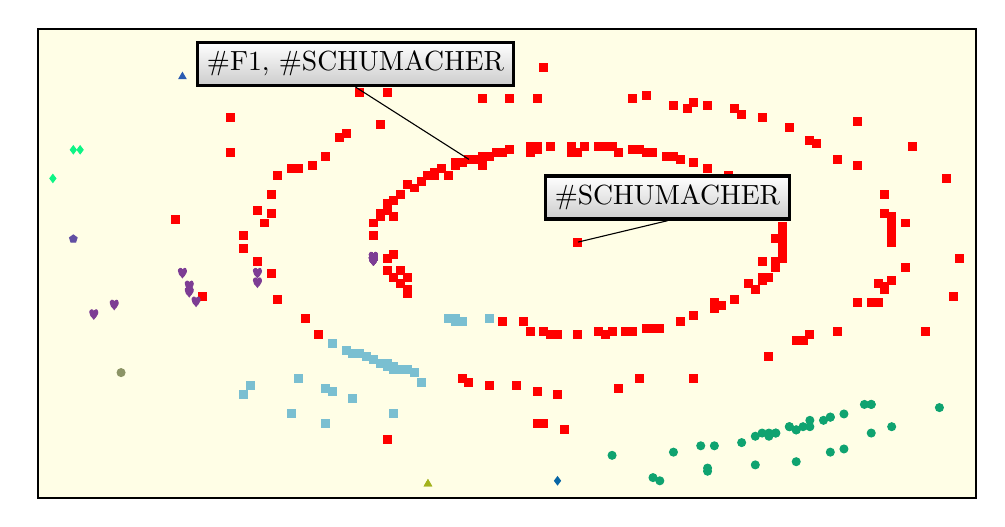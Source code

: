 \def\maxW{3.33}
\begin{tikzpicture}[y=\textwidth/3,x=\textwidth/1.4, background rectangle/.style={draw=black, thick, fill=yellow!10,},show background rectangle]
\def\marRad{0.5mm}
\definecolor{color0}{rgb}{0.06,0.64,0.44}
\definecolor{color1}{rgb}{1.00,0.00,0.00}
\definecolor{color2}{rgb}{0.17,0.36,0.70}
\definecolor{color3}{rgb}{0.05,0.96,0.52}
\definecolor{color4}{rgb}{0.38,0.31,0.64}
\definecolor{color5}{rgb}{0.49,0.24,0.58}
\definecolor{color6}{rgb}{0.55,0.58,0.40}
\definecolor{color7}{rgb}{0.48,0.75,0.82}
\definecolor{color8}{rgb}{0.64,0.70,0.11}
\definecolor{color9}{rgb}{0.03,0.40,0.65}
\path[fill=color0,draw=color0,mark size=\marRad, mark=*] plot coordinates {(0.21, -0.60)};
\path[fill=color0,draw=color0,mark size=\marRad, mark=*] plot coordinates {(0.13, -0.71)};
\path[fill=color0,draw=color0,mark size=\marRad, mark=*] plot coordinates {(0.54, -0.48)};
\path[fill=color0,draw=color0,mark size=\marRad, mark=*] plot coordinates {(0.27, -0.57)};
\path[fill=color0,draw=color0,mark size=\marRad, mark=*] plot coordinates {(0.32, -0.54)};
\path[fill=color0,draw=color0,mark size=\marRad, mark=*] plot coordinates {(0.32, -0.54)};
\path[fill=color0,draw=color0,mark size=\marRad, mark=*] plot coordinates {(0.19, -0.60)};
\path[fill=color0,draw=color0,mark size=\marRad, mark=*] plot coordinates {(0.25, -0.59)};
\path[fill=color0,draw=color0,mark size=\marRad, mark=*] plot coordinates {(0.40, -0.50)};
\path[fill=color0,draw=color0,mark size=\marRad, mark=*] plot coordinates {(0.43, -0.47)};
\path[fill=color0,draw=color0,mark size=\marRad, mark=*] plot coordinates {(0.30, -0.56)};
\path[fill=color0,draw=color0,mark size=\marRad, mark=*] plot coordinates {(0.15, -0.62)};
\path[fill=color0,draw=color0,mark size=\marRad, mark=*] plot coordinates {(0.20, -0.67)};
\path[fill=color0,draw=color0,mark size=\marRad, mark=*] plot coordinates {(0.28, -0.56)};
\path[fill=color0,draw=color0,mark size=\marRad, mark=*] plot coordinates {(0.37, -0.52)};
\path[fill=color0,draw=color0,mark size=\marRad, mark=*] plot coordinates {(0.38, -0.51)};
\path[fill=color0,draw=color0,mark size=\marRad, mark=*] plot coordinates {(0.29, -0.56)};
\path[fill=color0,draw=color0,mark size=\marRad, mark=*] plot coordinates {(0.34, -0.54)};
\path[fill=color0,draw=color0,mark size=\marRad, mark=*] plot coordinates {(0.30, -0.56)};
\path[fill=color0,draw=color0,mark size=\marRad, mark=*] plot coordinates {(0.44, -0.56)};
\path[fill=color0,draw=color0,mark size=\marRad, mark=*] plot coordinates {(0.47, -0.54)};
\path[fill=color0,draw=color0,mark size=\marRad, mark=*] plot coordinates {(0.44, -0.47)};
\path[fill=color0,draw=color0,mark size=\marRad, mark=*] plot coordinates {(0.44, -0.47)};
\path[fill=color0,draw=color0,mark size=\marRad, mark=*] plot coordinates {(0.38, -0.62)};
\path[fill=color0,draw=color0,mark size=\marRad, mark=*] plot coordinates {(0.06, -0.63)};
\path[fill=color0,draw=color0,mark size=\marRad, mark=*] plot coordinates {(0.33, -0.55)};
\path[fill=color0,draw=color0,mark size=\marRad, mark=*] plot coordinates {(0.33, -0.55)};
\path[fill=color0,draw=color0,mark size=\marRad, mark=*] plot coordinates {(0.35, -0.52)};
\path[fill=color0,draw=color0,mark size=\marRad, mark=*] plot coordinates {(0.20, -0.68)};
\path[fill=color0,draw=color0,mark size=\marRad, mark=*] plot coordinates {(0.38, -0.51)};
\path[fill=color0,draw=color0,mark size=\marRad, mark=*] plot coordinates {(0.35, -0.54)};
\path[fill=color0,draw=color0,mark size=\marRad, mark=*] plot coordinates {(0.27, -0.66)};
\path[fill=color0,draw=color0,mark size=\marRad, mark=*] plot coordinates {(0.12, -0.70)};
\path[fill=color0,draw=color0,mark size=\marRad, mark=*] plot coordinates {(0.29, -0.57)};
\path[fill=color0,draw=color0,mark size=\marRad, mark=*] plot coordinates {(0.40, -0.61)};
\path[fill=color0,draw=color0,mark size=\marRad, mark=*] plot coordinates {(0.33, -0.65)};
\path[fill=color1,draw=color1,mark size=\marRad, mark=square*] plot coordinates {(0.17, 0.46)};
\path[fill=color1,draw=color1,mark size=\marRad, mark=square*] plot coordinates {(0.01, 0.04)};
\path[fill=color1,draw=color1,mark size=\marRad, mark=square*] plot coordinates {(0.31, -0.01)};
\path[fill=color1,draw=color1,mark size=\marRad, mark=square*] plot coordinates {(-0.28, 0.41)};
\path[fill=color1,draw=color1,mark size=\marRad, mark=square*] plot coordinates {(-0.05, 0.49)};
\path[fill=color1,draw=color1,mark size=\marRad, mark=square*] plot coordinates {(0.39, 0.30)};
\path[fill=color1,draw=color1,mark size=\marRad, mark=square*] plot coordinates {(-0.16, -0.39)};
\path[fill=color1,draw=color1,mark size=\marRad, mark=square*] plot coordinates {(0.01, 0.04)};
\path[fill=color1,draw=color1,mark size=\marRad, mark=square*] plot coordinates {(0.01, 0.04)};
\path[fill=color1,draw=color1,mark size=\marRad, mark=square*] plot coordinates {(0.01, 0.04)};
\path[fill=color1,draw=color1,mark size=\marRad, mark=square*] plot coordinates {(0.01, 0.04)};
\path[fill=color1,draw=color1,mark size=\marRad, mark=square*] plot coordinates {(-0.46, -0.02)};
\path[fill=color1,draw=color1,mark size=\marRad, mark=square*] plot coordinates {(-0.25, -0.09)};
\path[fill=color1,draw=color1,mark size=\marRad, mark=square*] plot coordinates {(0.47, 0.12)};
\path[fill=color1,draw=color1,mark size=\marRad, mark=square*] plot coordinates {(0.01, 0.04)};
\path[fill=color1,draw=color1,mark size=\marRad, mark=square*] plot coordinates {(-0.20, 0.26)};
\path[fill=color1,draw=color1,mark size=\marRad, mark=square*] plot coordinates {(0.01, 0.04)};
\path[fill=color1,draw=color1,mark size=\marRad, mark=square*] plot coordinates {(0.01, 0.04)};
\path[fill=color1,draw=color1,mark size=\marRad, mark=square*] plot coordinates {(0.01, 0.04)};
\path[fill=color1,draw=color1,mark size=\marRad, mark=square*] plot coordinates {(0.47, 0.08)};
\path[fill=color1,draw=color1,mark size=\marRad, mark=square*] plot coordinates {(0.01, 0.04)};
\path[fill=color1,draw=color1,mark size=\marRad, mark=square*] plot coordinates {(-0.27, 0.51)};
\path[fill=color1,draw=color1,mark size=\marRad, mark=square*] plot coordinates {(-0.44, 0.13)};
\path[fill=color1,draw=color1,mark size=\marRad, mark=square*] plot coordinates {(-0.39, -0.20)};
\path[fill=color1,draw=color1,mark size=\marRad, mark=square*] plot coordinates {(-0.27, 0.14)};
\path[fill=color1,draw=color1,mark size=\marRad, mark=square*] plot coordinates {(0.01, 0.04)};
\path[fill=color1,draw=color1,mark size=\marRad, mark=square*] plot coordinates {(0.01, 0.04)};
\path[fill=color1,draw=color1,mark size=\marRad, mark=square*] plot coordinates {(0.01, 0.04)};
\path[fill=color1,draw=color1,mark size=\marRad, mark=square*] plot coordinates {(-0.54, -0.13)};
\path[fill=color1,draw=color1,mark size=\marRad, mark=square*] plot coordinates {(0.01, 0.04)};
\path[fill=color1,draw=color1,mark size=\marRad, mark=square*] plot coordinates {(0.01, 0.04)};
\path[fill=color1,draw=color1,mark size=\marRad, mark=square*] plot coordinates {(-0.04, 0.59)};
\path[fill=color1,draw=color1,mark size=\marRad, mark=square*] plot coordinates {(0.01, 0.04)};
\path[fill=color1,draw=color1,mark size=\marRad, mark=square*] plot coordinates {(0.29, -0.32)};
\path[fill=color1,draw=color1,mark size=\marRad, mark=square*] plot coordinates {(0.28, 0.43)};
\path[fill=color1,draw=color1,mark size=\marRad, mark=square*] plot coordinates {(0.47, 0.10)};
\path[fill=color1,draw=color1,mark size=\marRad, mark=square*] plot coordinates {(0.10, 0.33)};
\path[fill=color1,draw=color1,mark size=\marRad, mark=square*] plot coordinates {(0.01, -0.25)};
\path[fill=color1,draw=color1,mark size=\marRad, mark=square*] plot coordinates {(0.01, 0.04)};
\path[fill=color1,draw=color1,mark size=\marRad, mark=square*] plot coordinates {(0.27, -0.11)};
\path[fill=color1,draw=color1,mark size=\marRad, mark=square*] plot coordinates {(0.01, 0.04)};
\path[fill=color1,draw=color1,mark size=\marRad, mark=square*] plot coordinates {(0.50, 0.34)};
\path[fill=color1,draw=color1,mark size=\marRad, mark=square*] plot coordinates {(0.46, 0.13)};
\path[fill=color1,draw=color1,mark size=\marRad, mark=square*] plot coordinates {(0.27, 0.20)};
\path[fill=color1,draw=color1,mark size=\marRad, mark=square*] plot coordinates {(0.01, 0.04)};
\path[fill=color1,draw=color1,mark size=\marRad, mark=square*] plot coordinates {(0.01, 0.04)};
\path[fill=color1,draw=color1,mark size=\marRad, mark=square*] plot coordinates {(0.01, 0.04)};
\path[fill=color1,draw=color1,mark size=\marRad, mark=square*] plot coordinates {(0.01, 0.04)};
\path[fill=color1,draw=color1,mark size=\marRad, mark=square*] plot coordinates {(0.01, 0.04)};
\path[fill=color1,draw=color1,mark size=\marRad, mark=square*] plot coordinates {(0.01, 0.04)};
\path[fill=color1,draw=color1,mark size=\marRad, mark=square*] plot coordinates {(0.01, 0.04)};
\path[fill=color1,draw=color1,mark size=\marRad, mark=square*] plot coordinates {(-0.36, 0.31)};
\path[fill=color1,draw=color1,mark size=\marRad, mark=square*] plot coordinates {(0.01, 0.04)};
\path[fill=color1,draw=color1,mark size=\marRad, mark=square*] plot coordinates {(-0.44, -0.06)};
\path[fill=color1,draw=color1,mark size=\marRad, mark=square*] plot coordinates {(0.56, -0.13)};
\path[fill=color1,draw=color1,mark size=\marRad, mark=square*] plot coordinates {(0.01, 0.04)};
\path[fill=color1,draw=color1,mark size=\marRad, mark=square*] plot coordinates {(0.01, 0.04)};
\path[fill=color1,draw=color1,mark size=\marRad, mark=square*] plot coordinates {(0.11, 0.50)};
\path[fill=color1,draw=color1,mark size=\marRad, mark=square*] plot coordinates {(-0.41, 0.27)};
\path[fill=color1,draw=color1,mark size=\marRad, mark=square*] plot coordinates {(-0.25, 0.19)};
\path[fill=color1,draw=color1,mark size=\marRad, mark=square*] plot coordinates {(0.01, 0.04)};
\path[fill=color1,draw=color1,mark size=\marRad, mark=square*] plot coordinates {(-0.01, -0.55)};
\path[fill=color1,draw=color1,mark size=\marRad, mark=square*] plot coordinates {(0.01, 0.04)};
\path[fill=color1,draw=color1,mark size=\marRad, mark=square*] plot coordinates {(0.26, 0.22)};
\path[fill=color1,draw=color1,mark size=\marRad, mark=square*] plot coordinates {(-0.09, 0.49)};
\path[fill=color1,draw=color1,mark size=\marRad, mark=square*] plot coordinates {(-0.24, -0.12)};
\path[fill=color1,draw=color1,mark size=\marRad, mark=square*] plot coordinates {(0.01, 0.04)};
\path[fill=color1,draw=color1,mark size=\marRad, mark=square*] plot coordinates {(0.01, 0.04)};
\path[fill=color1,draw=color1,mark size=\marRad, mark=square*] plot coordinates {(-0.19, 0.27)};
\path[fill=color1,draw=color1,mark size=\marRad, mark=square*] plot coordinates {(0.07, -0.42)};
\path[fill=color1,draw=color1,mark size=\marRad, mark=square*] plot coordinates {(0.28, -0.08)};
\path[fill=color1,draw=color1,mark size=\marRad, mark=square*] plot coordinates {(0.01, 0.04)};
\path[fill=color1,draw=color1,mark size=\marRad, mark=square*] plot coordinates {(-0.23, 0.21)};
\path[fill=color1,draw=color1,mark size=\marRad, mark=square*] plot coordinates {(0.12, -0.23)};
\path[fill=color1,draw=color1,mark size=\marRad, mark=square*] plot coordinates {(0.01, 0.04)};
\path[fill=color1,draw=color1,mark size=\marRad, mark=square*] plot coordinates {(-0.58, 0.11)};
\path[fill=color1,draw=color1,mark size=\marRad, mark=square*] plot coordinates {(0.01, 0.04)};
\path[fill=color1,draw=color1,mark size=\marRad, mark=square*] plot coordinates {(-0.38, 0.28)};
\path[fill=color1,draw=color1,mark size=\marRad, mark=square*] plot coordinates {(-0.02, -0.44)};
\path[fill=color1,draw=color1,mark size=\marRad, mark=square*] plot coordinates {(0.31, 0.03)};
\path[fill=color1,draw=color1,mark size=\marRad, mark=square*] plot coordinates {(0.01, 0.04)};
\path[fill=color1,draw=color1,mark size=\marRad, mark=square*] plot coordinates {(0.01, 0.04)};
\path[fill=color1,draw=color1,mark size=\marRad, mark=square*] plot coordinates {(0.01, 0.04)};
\path[fill=color1,draw=color1,mark size=\marRad, mark=square*] plot coordinates {(-0.48, 0.02)};
\path[fill=color1,draw=color1,mark size=\marRad, mark=square*] plot coordinates {(0.01, 0.04)};
\path[fill=color1,draw=color1,mark size=\marRad, mark=square*] plot coordinates {(0.18, -0.19)};
\path[fill=color1,draw=color1,mark size=\marRad, mark=square*] plot coordinates {(0.01, 0.04)};
\path[fill=color1,draw=color1,mark size=\marRad, mark=square*] plot coordinates {(0.01, 0.04)};
\path[fill=color1,draw=color1,mark size=\marRad, mark=square*] plot coordinates {(0.01, 0.04)};
\path[fill=color1,draw=color1,mark size=\marRad, mark=square*] plot coordinates {(0.01, 0.04)};
\path[fill=color1,draw=color1,mark size=\marRad, mark=square*] plot coordinates {(0.02, 0.34)};
\path[fill=color1,draw=color1,mark size=\marRad, mark=square*] plot coordinates {(0.01, 0.04)};
\path[fill=color1,draw=color1,mark size=\marRad, mark=square*] plot coordinates {(0.01, 0.04)};
\path[fill=color1,draw=color1,mark size=\marRad, mark=square*] plot coordinates {(0.39, 0.30)};
\path[fill=color1,draw=color1,mark size=\marRad, mark=square*] plot coordinates {(0.01, 0.04)};
\path[fill=color1,draw=color1,mark size=\marRad, mark=square*] plot coordinates {(0.01, 0.04)};
\path[fill=color1,draw=color1,mark size=\marRad, mark=square*] plot coordinates {(0.01, 0.04)};
\path[fill=color1,draw=color1,mark size=\marRad, mark=square*] plot coordinates {(0.01, 0.04)};
\path[fill=color1,draw=color1,mark size=\marRad, mark=square*] plot coordinates {(0.01, 0.04)};
\path[fill=color1,draw=color1,mark size=\marRad, mark=square*] plot coordinates {(-0.27, -0.05)};
\path[fill=color1,draw=color1,mark size=\marRad, mark=square*] plot coordinates {(0.01, 0.04)};
\path[fill=color1,draw=color1,mark size=\marRad, mark=square*] plot coordinates {(0.45, -0.09)};
\path[fill=color1,draw=color1,mark size=\marRad, mark=square*] plot coordinates {(0.01, 0.04)};
\path[fill=color1,draw=color1,mark size=\marRad, mark=square*] plot coordinates {(0.01, 0.04)};
\path[fill=color1,draw=color1,mark size=\marRad, mark=square*] plot coordinates {(0.01, 0.04)};
\path[fill=color1,draw=color1,mark size=\marRad, mark=square*] plot coordinates {(0.42, 0.28)};
\path[fill=color1,draw=color1,mark size=\marRad, mark=square*] plot coordinates {(-0.46, 0.14)};
\path[fill=color1,draw=color1,mark size=\marRad, mark=square*] plot coordinates {(0.47, 0.05)};
\path[fill=color1,draw=color1,mark size=\marRad, mark=square*] plot coordinates {(0.11, 0.32)};
\path[fill=color1,draw=color1,mark size=\marRad, mark=square*] plot coordinates {(0.01, 0.04)};
\path[fill=color1,draw=color1,mark size=\marRad, mark=square*] plot coordinates {(0.01, 0.04)};
\path[fill=color1,draw=color1,mark size=\marRad, mark=square*] plot coordinates {(0.01, 0.04)};
\path[fill=color1,draw=color1,mark size=\marRad, mark=square*] plot coordinates {(0.01, 0.04)};
\path[fill=color1,draw=color1,mark size=\marRad, mark=square*] plot coordinates {(0.11, -0.23)};
\path[fill=color1,draw=color1,mark size=\marRad, mark=square*] plot coordinates {(0.01, 0.04)};
\path[fill=color1,draw=color1,mark size=\marRad, mark=square*] plot coordinates {(0.01, 0.04)};
\path[fill=color1,draw=color1,mark size=\marRad, mark=square*] plot coordinates {(0.01, 0.04)};
\path[fill=color1,draw=color1,mark size=\marRad, mark=square*] plot coordinates {(0.01, 0.04)};
\path[fill=color1,draw=color1,mark size=\marRad, mark=square*] plot coordinates {(0.01, 0.04)};
\path[fill=color1,draw=color1,mark size=\marRad, mark=square*] plot coordinates {(-0.28, 0.13)};
\path[fill=color1,draw=color1,mark size=\marRad, mark=square*] plot coordinates {(0.30, 0.13)};
\path[fill=color1,draw=color1,mark size=\marRad, mark=square*] plot coordinates {(0.49, -0.04)};
\path[fill=color1,draw=color1,mark size=\marRad, mark=square*] plot coordinates {(0.01, 0.04)};
\path[fill=color1,draw=color1,mark size=\marRad, mark=square*] plot coordinates {(0.01, 0.04)};
\path[fill=color1,draw=color1,mark size=\marRad, mark=square*] plot coordinates {(0.01, 0.04)};
\path[fill=color1,draw=color1,mark size=\marRad, mark=square*] plot coordinates {(0.24, 0.46)};
\path[fill=color1,draw=color1,mark size=\marRad, mark=square*] plot coordinates {(0.01, 0.04)};
\path[fill=color1,draw=color1,mark size=\marRad, mark=square*] plot coordinates {(0.01, 0.04)};
\path[fill=color1,draw=color1,mark size=\marRad, mark=square*] plot coordinates {(0.01, 0.04)};
\path[fill=color1,draw=color1,mark size=\marRad, mark=square*] plot coordinates {(0.01, 0.04)};
\path[fill=color1,draw=color1,mark size=\marRad, mark=square*] plot coordinates {(0.01, 0.04)};
\path[fill=color1,draw=color1,mark size=\marRad, mark=square*] plot coordinates {(0.01, 0.04)};
\path[fill=color1,draw=color1,mark size=\marRad, mark=square*] plot coordinates {(0.28, -0.07)};
\path[fill=color1,draw=color1,mark size=\marRad, mark=square*] plot coordinates {(0.01, 0.04)};
\path[fill=color1,draw=color1,mark size=\marRad, mark=square*] plot coordinates {(0.01, 0.04)};
\path[fill=color1,draw=color1,mark size=\marRad, mark=square*] plot coordinates {(0.01, 0.04)};
\path[fill=color1,draw=color1,mark size=\marRad, mark=square*] plot coordinates {(0.01, 0.04)};
\path[fill=color1,draw=color1,mark size=\marRad, mark=square*] plot coordinates {(0.01, 0.04)};
\path[fill=color1,draw=color1,mark size=\marRad, mark=square*] plot coordinates {(-0.17, 0.29)};
\path[fill=color1,draw=color1,mark size=\marRad, mark=square*] plot coordinates {(0.35, 0.36)};
\path[fill=color1,draw=color1,mark size=\marRad, mark=square*] plot coordinates {(0.46, -0.11)};
\path[fill=color1,draw=color1,mark size=\marRad, mark=square*] plot coordinates {(-0.48, 0.06)};
\path[fill=color1,draw=color1,mark size=\marRad, mark=square*] plot coordinates {(0.01, 0.04)};
\path[fill=color1,draw=color1,mark size=\marRad, mark=square*] plot coordinates {(0.30, -0.04)};
\path[fill=color1,draw=color1,mark size=\marRad, mark=square*] plot coordinates {(0.01, 0.04)};
\path[fill=color1,draw=color1,mark size=\marRad, mark=square*] plot coordinates {(0.29, 0.17)};
\path[fill=color1,draw=color1,mark size=\marRad, mark=square*] plot coordinates {(0.01, 0.04)};
\path[fill=color1,draw=color1,mark size=\marRad, mark=square*] plot coordinates {(0.01, 0.04)};
\path[fill=color1,draw=color1,mark size=\marRad, mark=square*] plot coordinates {(0.01, 0.04)};
\path[fill=color1,draw=color1,mark size=\marRad, mark=square*] plot coordinates {(0.01, 0.04)};
\path[fill=color1,draw=color1,mark size=\marRad, mark=square*] plot coordinates {(0.01, 0.04)};
\path[fill=color1,draw=color1,mark size=\marRad, mark=square*] plot coordinates {(0.01, 0.04)};
\path[fill=color1,draw=color1,mark size=\marRad, mark=square*] plot coordinates {(0.01, 0.04)};
\path[fill=color1,draw=color1,mark size=\marRad, mark=square*] plot coordinates {(0.01, 0.04)};
\path[fill=color1,draw=color1,mark size=\marRad, mark=square*] plot coordinates {(-0.05, -0.53)};
\path[fill=color1,draw=color1,mark size=\marRad, mark=square*] plot coordinates {(0.01, 0.04)};
\path[fill=color1,draw=color1,mark size=\marRad, mark=square*] plot coordinates {(0.46, -0.10)};
\path[fill=color1,draw=color1,mark size=\marRad, mark=square*] plot coordinates {(0.01, 0.04)};
\path[fill=color1,draw=color1,mark size=\marRad, mark=square*] plot coordinates {(0.01, 0.04)};
\path[fill=color1,draw=color1,mark size=\marRad, mark=square*] plot coordinates {(-0.29, 0.10)};
\path[fill=color1,draw=color1,mark size=\marRad, mark=square*] plot coordinates {(0.09, -0.24)};
\path[fill=color1,draw=color1,mark size=\marRad, mark=square*] plot coordinates {(0.01, 0.04)};
\path[fill=color1,draw=color1,mark size=\marRad, mark=square*] plot coordinates {(0.01, 0.04)};
\path[fill=color1,draw=color1,mark size=\marRad, mark=square*] plot coordinates {(0.01, 0.04)};
\path[fill=color1,draw=color1,mark size=\marRad, mark=square*] plot coordinates {(0.01, 0.04)};
\path[fill=color1,draw=color1,mark size=\marRad, mark=square*] plot coordinates {(0.01, 0.04)};
\path[fill=color1,draw=color1,mark size=\marRad, mark=square*] plot coordinates {(0.00, 0.34)};
\path[fill=color1,draw=color1,mark size=\marRad, mark=square*] plot coordinates {(0.01, 0.04)};
\path[fill=color1,draw=color1,mark size=\marRad, mark=square*] plot coordinates {(0.01, 0.04)};
\path[fill=color1,draw=color1,mark size=\marRad, mark=square*] plot coordinates {(0.01, 0.04)};
\path[fill=color1,draw=color1,mark size=\marRad, mark=square*] plot coordinates {(0.01, 0.04)};
\path[fill=color1,draw=color1,mark size=\marRad, mark=square*] plot coordinates {(0.01, 0.04)};
\path[fill=color1,draw=color1,mark size=\marRad, mark=square*] plot coordinates {(0.01, 0.04)};
\path[fill=color1,draw=color1,mark size=\marRad, mark=square*] plot coordinates {(0.06, 0.34)};
\path[fill=color1,draw=color1,mark size=\marRad, mark=square*] plot coordinates {(0.01, 0.04)};
\path[fill=color1,draw=color1,mark size=\marRad, mark=square*] plot coordinates {(-0.13, 0.31)};
\path[fill=color1,draw=color1,mark size=\marRad, mark=square*] plot coordinates {(0.01, 0.04)};
\path[fill=color1,draw=color1,mark size=\marRad, mark=square*] plot coordinates {(0.01, 0.04)};
\path[fill=color1,draw=color1,mark size=\marRad, mark=square*] plot coordinates {(-0.44, 0.19)};
\path[fill=color1,draw=color1,mark size=\marRad, mark=square*] plot coordinates {(0.01, 0.04)};
\path[fill=color1,draw=color1,mark size=\marRad, mark=square*] plot coordinates {(0.01, 0.04)};
\path[fill=color1,draw=color1,mark size=\marRad, mark=square*] plot coordinates {(0.31, 0.09)};
\path[fill=color1,draw=color1,mark size=\marRad, mark=square*] plot coordinates {(0.01, 0.04)};
\path[fill=color1,draw=color1,mark size=\marRad, mark=square*] plot coordinates {(0.01, 0.04)};
\path[fill=color1,draw=color1,mark size=\marRad, mark=square*] plot coordinates {(0.01, 0.04)};
\path[fill=color1,draw=color1,mark size=\marRad, mark=square*] plot coordinates {(0.14, 0.31)};
\path[fill=color1,draw=color1,mark size=\marRad, mark=square*] plot coordinates {(0.01, 0.04)};
\path[fill=color1,draw=color1,mark size=\marRad, mark=square*] plot coordinates {(0.29, 0.16)};
\path[fill=color1,draw=color1,mark size=\marRad, mark=square*] plot coordinates {(0.18, 0.29)};
\path[fill=color1,draw=color1,mark size=\marRad, mark=square*] plot coordinates {(0.10, -0.39)};
\path[fill=color1,draw=color1,mark size=\marRad, mark=square*] plot coordinates {(0.01, 0.04)};
\path[fill=color1,draw=color1,mark size=\marRad, mark=square*] plot coordinates {(0.01, 0.04)};
\path[fill=color1,draw=color1,mark size=\marRad, mark=square*] plot coordinates {(0.20, 0.47)};
\path[fill=color1,draw=color1,mark size=\marRad, mark=square*] plot coordinates {(0.01, 0.04)};
\path[fill=color1,draw=color1,mark size=\marRad, mark=square*] plot coordinates {(0.01, 0.04)};
\path[fill=color1,draw=color1,mark size=\marRad, mark=square*] plot coordinates {(0.01, 0.04)};
\path[fill=color1,draw=color1,mark size=\marRad, mark=square*] plot coordinates {(0.01, 0.04)};
\path[fill=color1,draw=color1,mark size=\marRad, mark=square*] plot coordinates {(0.01, 0.04)};
\path[fill=color1,draw=color1,mark size=\marRad, mark=square*] plot coordinates {(0.01, 0.04)};
\path[fill=color1,draw=color1,mark size=\marRad, mark=square*] plot coordinates {(-0.27, -0.01)};
\path[fill=color1,draw=color1,mark size=\marRad, mark=square*] plot coordinates {(0.21, -0.17)};
\path[fill=color1,draw=color1,mark size=\marRad, mark=square*] plot coordinates {(0.01, 0.04)};
\path[fill=color1,draw=color1,mark size=\marRad, mark=square*] plot coordinates {(-0.04, -0.53)};
\path[fill=color1,draw=color1,mark size=\marRad, mark=square*] plot coordinates {(0.01, 0.04)};
\path[fill=color1,draw=color1,mark size=\marRad, mark=square*] plot coordinates {(0.01, 0.04)};
\path[fill=color1,draw=color1,mark size=\marRad, mark=square*] plot coordinates {(0.01, 0.04)};
\path[fill=color1,draw=color1,mark size=\marRad, mark=square*] plot coordinates {(0.31, 0.06)};
\path[fill=color1,draw=color1,mark size=\marRad, mark=square*] plot coordinates {(0.01, 0.04)};
\path[fill=color1,draw=color1,mark size=\marRad, mark=square*] plot coordinates {(0.01, 0.04)};
\path[fill=color1,draw=color1,mark size=\marRad, mark=square*] plot coordinates {(-0.13, 0.49)};
\path[fill=color1,draw=color1,mark size=\marRad, mark=square*] plot coordinates {(0.42, -0.15)};
\path[fill=color1,draw=color1,mark size=\marRad, mark=square*] plot coordinates {(0.30, -0.03)};
\path[fill=color1,draw=color1,mark size=\marRad, mark=square*] plot coordinates {(0.01, 0.04)};
\path[fill=color1,draw=color1,mark size=\marRad, mark=square*] plot coordinates {(0.01, 0.04)};
\path[fill=color1,draw=color1,mark size=\marRad, mark=square*] plot coordinates {(-0.09, 0.33)};
\path[fill=color1,draw=color1,mark size=\marRad, mark=square*] plot coordinates {(0.01, 0.04)};
\path[fill=color1,draw=color1,mark size=\marRad, mark=square*] plot coordinates {(0.01, 0.04)};
\path[fill=color1,draw=color1,mark size=\marRad, mark=square*] plot coordinates {(0.18, -0.39)};
\path[fill=color1,draw=color1,mark size=\marRad, mark=square*] plot coordinates {(-0.14, 0.30)};
\path[fill=color1,draw=color1,mark size=\marRad, mark=square*] plot coordinates {(-0.15, -0.40)};
\path[fill=color1,draw=color1,mark size=\marRad, mark=square*] plot coordinates {(0.31, -0.01)};
\path[fill=color1,draw=color1,mark size=\marRad, mark=square*] plot coordinates {(0.01, 0.04)};
\path[fill=color1,draw=color1,mark size=\marRad, mark=square*] plot coordinates {(0.01, 0.04)};
\path[fill=color1,draw=color1,mark size=\marRad, mark=square*] plot coordinates {(0.01, 0.04)};
\path[fill=color1,draw=color1,mark size=\marRad, mark=square*] plot coordinates {(0.01, 0.04)};
\path[fill=color1,draw=color1,mark size=\marRad, mark=square*] plot coordinates {(0.14, 0.31)};
\path[fill=color1,draw=color1,mark size=\marRad, mark=square*] plot coordinates {(0.20, 0.27)};
\path[fill=color1,draw=color1,mark size=\marRad, mark=square*] plot coordinates {(0.01, 0.04)};
\path[fill=color1,draw=color1,mark size=\marRad, mark=square*] plot coordinates {(0.00, 0.32)};
\path[fill=color1,draw=color1,mark size=\marRad, mark=square*] plot coordinates {(0.01, 0.04)};
\path[fill=color1,draw=color1,mark size=\marRad, mark=square*] plot coordinates {(0.25, 0.20)};
\path[fill=color1,draw=color1,mark size=\marRad, mark=square*] plot coordinates {(0.01, 0.04)};
\path[fill=color1,draw=color1,mark size=\marRad, mark=square*] plot coordinates {(0.01, 0.04)};
\path[fill=color1,draw=color1,mark size=\marRad, mark=square*] plot coordinates {(0.01, 0.04)};
\path[fill=color1,draw=color1,mark size=\marRad, mark=square*] plot coordinates {(0.04, 0.34)};
\path[fill=color1,draw=color1,mark size=\marRad, mark=square*] plot coordinates {(0.28, -0.02)};
\path[fill=color1,draw=color1,mark size=\marRad, mark=square*] plot coordinates {(0.01, 0.04)};
\path[fill=color1,draw=color1,mark size=\marRad, mark=square*] plot coordinates {(0.01, 0.04)};
\path[fill=color1,draw=color1,mark size=\marRad, mark=square*] plot coordinates {(0.01, 0.04)};
\path[fill=color1,draw=color1,mark size=\marRad, mark=square*] plot coordinates {(-0.04, -0.24)};
\path[fill=color1,draw=color1,mark size=\marRad, mark=square*] plot coordinates {(0.01, 0.04)};
\path[fill=color1,draw=color1,mark size=\marRad, mark=square*] plot coordinates {(0.01, 0.04)};
\path[fill=color1,draw=color1,mark size=\marRad, mark=square*] plot coordinates {(0.01, 0.04)};
\path[fill=color1,draw=color1,mark size=\marRad, mark=square*] plot coordinates {(-0.24, -0.07)};
\path[fill=color1,draw=color1,mark size=\marRad, mark=square*] plot coordinates {(0.24, 0.21)};
\path[fill=color1,draw=color1,mark size=\marRad, mark=square*] plot coordinates {(0.28, 0.14)};
\path[fill=color1,draw=color1,mark size=\marRad, mark=square*] plot coordinates {(-0.13, 0.28)};
\path[fill=color1,draw=color1,mark size=\marRad, mark=square*] plot coordinates {(0.01, 0.04)};
\path[fill=color1,draw=color1,mark size=\marRad, mark=square*] plot coordinates {(0.01, 0.04)};
\path[fill=color1,draw=color1,mark size=\marRad, mark=square*] plot coordinates {(0.34, -0.27)};
\path[fill=color1,draw=color1,mark size=\marRad, mark=square*] plot coordinates {(0.16, 0.30)};
\path[fill=color1,draw=color1,mark size=\marRad, mark=square*] plot coordinates {(0.01, 0.04)};
\path[fill=color1,draw=color1,mark size=\marRad, mark=square*] plot coordinates {(0.01, 0.04)};
\path[fill=color1,draw=color1,mark size=\marRad, mark=square*] plot coordinates {(0.01, 0.04)};
\path[fill=color1,draw=color1,mark size=\marRad, mark=square*] plot coordinates {(0.01, 0.04)};
\path[fill=color1,draw=color1,mark size=\marRad, mark=square*] plot coordinates {(0.01, 0.04)};
\path[fill=color1,draw=color1,mark size=\marRad, mark=square*] plot coordinates {(-0.29, 0.06)};
\path[fill=color1,draw=color1,mark size=\marRad, mark=square*] plot coordinates {(0.01, 0.04)};
\path[fill=color1,draw=color1,mark size=\marRad, mark=square*] plot coordinates {(0.20, 0.27)};
\path[fill=color1,draw=color1,mark size=\marRad, mark=square*] plot coordinates {(0.01, 0.04)};
\path[fill=color1,draw=color1,mark size=\marRad, mark=square*] plot coordinates {(0.01, 0.04)};
\path[fill=color1,draw=color1,mark size=\marRad, mark=square*] plot coordinates {(0.01, 0.04)};
\path[fill=color1,draw=color1,mark size=\marRad, mark=square*] plot coordinates {(0.01, 0.04)};
\path[fill=color1,draw=color1,mark size=\marRad, mark=square*] plot coordinates {(0.01, 0.04)};
\path[fill=color1,draw=color1,mark size=\marRad, mark=square*] plot coordinates {(0.16, -0.21)};
\path[fill=color1,draw=color1,mark size=\marRad, mark=square*] plot coordinates {(0.01, 0.04)};
\path[fill=color1,draw=color1,mark size=\marRad, mark=square*] plot coordinates {(0.26, -0.09)};
\path[fill=color1,draw=color1,mark size=\marRad, mark=square*] plot coordinates {(0.07, 0.32)};
\path[fill=color1,draw=color1,mark size=\marRad, mark=square*] plot coordinates {(0.01, 0.04)};
\path[fill=color1,draw=color1,mark size=\marRad, mark=square*] plot coordinates {(0.01, 0.04)};
\path[fill=color1,draw=color1,mark size=\marRad, mark=square*] plot coordinates {(0.01, 0.04)};
\path[fill=color1,draw=color1,mark size=\marRad, mark=square*] plot coordinates {(0.01, 0.04)};
\path[fill=color1,draw=color1,mark size=\marRad, mark=square*] plot coordinates {(0.01, 0.04)};
\path[fill=color1,draw=color1,mark size=\marRad, mark=square*] plot coordinates {(0.01, 0.04)};
\path[fill=color1,draw=color1,mark size=\marRad, mark=square*] plot coordinates {(0.01, 0.04)};
\path[fill=color1,draw=color1,mark size=\marRad, mark=square*] plot coordinates {(0.01, 0.04)};
\path[fill=color1,draw=color1,mark size=\marRad, mark=square*] plot coordinates {(0.01, 0.04)};
\path[fill=color1,draw=color1,mark size=\marRad, mark=square*] plot coordinates {(-0.24, 0.22)};
\path[fill=color1,draw=color1,mark size=\marRad, mark=square*] plot coordinates {(-0.50, 0.32)};
\path[fill=color1,draw=color1,mark size=\marRad, mark=square*] plot coordinates {(0.01, 0.04)};
\path[fill=color1,draw=color1,mark size=\marRad, mark=square*] plot coordinates {(-0.45, 0.10)};
\path[fill=color1,draw=color1,mark size=\marRad, mark=square*] plot coordinates {(-0.29, 0.06)};
\path[fill=color1,draw=color1,mark size=\marRad, mark=square*] plot coordinates {(0.31, 0.08)};
\path[fill=color1,draw=color1,mark size=\marRad, mark=square*] plot coordinates {(0.24, -0.14)};
\path[fill=color1,draw=color1,mark size=\marRad, mark=square*] plot coordinates {(0.01, 0.04)};
\path[fill=color1,draw=color1,mark size=\marRad, mark=square*] plot coordinates {(0.01, 0.04)};
\path[fill=color1,draw=color1,mark size=\marRad, mark=square*] plot coordinates {(-0.07, -0.21)};
\path[fill=color1,draw=color1,mark size=\marRad, mark=square*] plot coordinates {(0.01, 0.04)};
\path[fill=color1,draw=color1,mark size=\marRad, mark=square*] plot coordinates {(0.21, -0.15)};
\path[fill=color1,draw=color1,mark size=\marRad, mark=square*] plot coordinates {(0.01, 0.04)};
\path[fill=color1,draw=color1,mark size=\marRad, mark=square*] plot coordinates {(0.01, 0.04)};
\path[fill=color1,draw=color1,mark size=\marRad, mark=square*] plot coordinates {(0.01, 0.04)};
\path[fill=color1,draw=color1,mark size=\marRad, mark=square*] plot coordinates {(0.01, 0.04)};
\path[fill=color1,draw=color1,mark size=\marRad, mark=square*] plot coordinates {(0.01, 0.04)};
\path[fill=color1,draw=color1,mark size=\marRad, mark=square*] plot coordinates {(0.01, 0.04)};
\path[fill=color1,draw=color1,mark size=\marRad, mark=square*] plot coordinates {(0.01, 0.04)};
\path[fill=color1,draw=color1,mark size=\marRad, mark=square*] plot coordinates {(0.01, 0.04)};
\path[fill=color1,draw=color1,mark size=\marRad, mark=square*] plot coordinates {(0.01, 0.04)};
\path[fill=color1,draw=color1,mark size=\marRad, mark=square*] plot coordinates {(0.01, 0.04)};
\path[fill=color1,draw=color1,mark size=\marRad, mark=square*] plot coordinates {(0.01, 0.04)};
\path[fill=color1,draw=color1,mark size=\marRad, mark=square*] plot coordinates {(0.01, 0.04)};
\path[fill=color1,draw=color1,mark size=\marRad, mark=square*] plot coordinates {(0.22, 0.24)};
\path[fill=color1,draw=color1,mark size=\marRad, mark=square*] plot coordinates {(0.01, 0.04)};
\path[fill=color1,draw=color1,mark size=\marRad, mark=square*] plot coordinates {(0.01, 0.04)};
\path[fill=color1,draw=color1,mark size=\marRad, mark=square*] plot coordinates {(-0.10, 0.32)};
\path[fill=color1,draw=color1,mark size=\marRad, mark=square*] plot coordinates {(0.01, 0.04)};
\path[fill=color1,draw=color1,mark size=\marRad, mark=square*] plot coordinates {(0.18, 0.48)};
\path[fill=color1,draw=color1,mark size=\marRad, mark=square*] plot coordinates {(0.01, 0.04)};
\path[fill=color1,draw=color1,mark size=\marRad, mark=square*] plot coordinates {(0.01, 0.04)};
\path[fill=color1,draw=color1,mark size=\marRad, mark=square*] plot coordinates {(0.01, 0.04)};
\path[fill=color1,draw=color1,mark size=\marRad, mark=square*] plot coordinates {(0.25, 0.44)};
\path[fill=color1,draw=color1,mark size=\marRad, mark=square*] plot coordinates {(0.01, 0.04)};
\path[fill=color1,draw=color1,mark size=\marRad, mark=square*] plot coordinates {(0.01, 0.04)};
\path[fill=color1,draw=color1,mark size=\marRad, mark=square*] plot coordinates {(0.01, 0.04)};
\path[fill=color1,draw=color1,mark size=\marRad, mark=square*] plot coordinates {(-0.10, -0.21)};
\path[fill=color1,draw=color1,mark size=\marRad, mark=square*] plot coordinates {(0.01, -0.25)};
\path[fill=color1,draw=color1,mark size=\marRad, mark=square*] plot coordinates {(0.01, 0.04)};
\path[fill=color1,draw=color1,mark size=\marRad, mark=square*] plot coordinates {(0.01, 0.04)};
\path[fill=color1,draw=color1,mark size=\marRad, mark=square*] plot coordinates {(0.01, 0.04)};
\path[fill=color1,draw=color1,mark size=\marRad, mark=square*] plot coordinates {(0.01, 0.04)};
\path[fill=color1,draw=color1,mark size=\marRad, mark=square*] plot coordinates {(0.01, 0.04)};
\path[fill=color1,draw=color1,mark size=\marRad, mark=square*] plot coordinates {(0.27, 0.17)};
\path[fill=color1,draw=color1,mark size=\marRad, mark=square*] plot coordinates {(-0.27, 0.16)};
\path[fill=color1,draw=color1,mark size=\marRad, mark=square*] plot coordinates {(0.01, 0.04)};
\path[fill=color1,draw=color1,mark size=\marRad, mark=square*] plot coordinates {(0.29, -0.07)};
\path[fill=color1,draw=color1,mark size=\marRad, mark=square*] plot coordinates {(0.01, 0.04)};
\path[fill=color1,draw=color1,mark size=\marRad, mark=square*] plot coordinates {(0.05, -0.25)};
\path[fill=color1,draw=color1,mark size=\marRad, mark=square*] plot coordinates {(0.01, 0.04)};
\path[fill=color1,draw=color1,mark size=\marRad, mark=square*] plot coordinates {(0.01, 0.04)};
\path[fill=color1,draw=color1,mark size=\marRad, mark=square*] plot coordinates {(-0.34, 0.37)};
\path[fill=color1,draw=color1,mark size=\marRad, mark=square*] plot coordinates {(0.01, 0.04)};
\path[fill=color1,draw=color1,mark size=\marRad, mark=square*] plot coordinates {(0.12, 0.32)};
\path[fill=color1,draw=color1,mark size=\marRad, mark=square*] plot coordinates {(0.47, 0.04)};
\path[fill=color1,draw=color1,mark size=\marRad, mark=square*] plot coordinates {(0.01, 0.04)};
\path[fill=color1,draw=color1,mark size=\marRad, mark=square*] plot coordinates {(-0.27, -0.58)};
\path[fill=color1,draw=color1,mark size=\marRad, mark=square*] plot coordinates {(-0.25, -0.05)};
\path[fill=color1,draw=color1,mark size=\marRad, mark=square*] plot coordinates {(0.01, 0.04)};
\path[fill=color1,draw=color1,mark size=\marRad, mark=square*] plot coordinates {(0.01, 0.04)};
\path[fill=color1,draw=color1,mark size=\marRad, mark=square*] plot coordinates {(0.01, 0.04)};
\path[fill=color1,draw=color1,mark size=\marRad, mark=square*] plot coordinates {(0.01, 0.04)};
\path[fill=color1,draw=color1,mark size=\marRad, mark=square*] plot coordinates {(0.01, 0.04)};
\path[fill=color1,draw=color1,mark size=\marRad, mark=square*] plot coordinates {(0.01, 0.04)};
\path[fill=color1,draw=color1,mark size=\marRad, mark=square*] plot coordinates {(0.01, 0.04)};
\path[fill=color1,draw=color1,mark size=\marRad, mark=square*] plot coordinates {(0.01, 0.04)};
\path[fill=color1,draw=color1,mark size=\marRad, mark=square*] plot coordinates {(0.01, 0.04)};
\path[fill=color1,draw=color1,mark size=\marRad, mark=square*] plot coordinates {(-0.31, 0.51)};
\path[fill=color1,draw=color1,mark size=\marRad, mark=square*] plot coordinates {(0.01, 0.04)};
\path[fill=color1,draw=color1,mark size=\marRad, mark=square*] plot coordinates {(0.01, 0.04)};
\path[fill=color1,draw=color1,mark size=\marRad, mark=square*] plot coordinates {(0.23, 0.25)};
\path[fill=color1,draw=color1,mark size=\marRad, mark=square*] plot coordinates {(0.01, 0.04)};
\path[fill=color1,draw=color1,mark size=\marRad, mark=square*] plot coordinates {(0.01, 0.04)};
\path[fill=color1,draw=color1,mark size=\marRad, mark=square*] plot coordinates {(0.01, 0.04)};
\path[fill=color1,draw=color1,mark size=\marRad, mark=square*] plot coordinates {(0.01, 0.04)};
\path[fill=color1,draw=color1,mark size=\marRad, mark=square*] plot coordinates {(0.01, 0.04)};
\path[fill=color1,draw=color1,mark size=\marRad, mark=square*] plot coordinates {(0.01, 0.04)};
\path[fill=color1,draw=color1,mark size=\marRad, mark=square*] plot coordinates {(0.01, 0.04)};
\path[fill=color1,draw=color1,mark size=\marRad, mark=square*] plot coordinates {(-0.17, 0.28)};
\path[fill=color1,draw=color1,mark size=\marRad, mark=square*] plot coordinates {(0.01, 0.04)};
\path[fill=color1,draw=color1,mark size=\marRad, mark=square*] plot coordinates {(0.01, 0.04)};
\path[fill=color1,draw=color1,mark size=\marRad, mark=square*] plot coordinates {(0.01, 0.32)};
\path[fill=color1,draw=color1,mark size=\marRad, mark=square*] plot coordinates {(0.01, 0.04)};
\path[fill=color1,draw=color1,mark size=\marRad, mark=square*] plot coordinates {(0.01, 0.04)};
\path[fill=color1,draw=color1,mark size=\marRad, mark=square*] plot coordinates {(0.01, 0.04)};
\path[fill=color1,draw=color1,mark size=\marRad, mark=square*] plot coordinates {(0.01, 0.04)};
\path[fill=color1,draw=color1,mark size=\marRad, mark=square*] plot coordinates {(0.01, 0.04)};
\path[fill=color1,draw=color1,mark size=\marRad, mark=square*] plot coordinates {(0.01, 0.04)};
\path[fill=color1,draw=color1,mark size=\marRad, mark=square*] plot coordinates {(0.01, 0.04)};
\path[fill=color1,draw=color1,mark size=\marRad, mark=square*] plot coordinates {(0.01, 0.04)};
\path[fill=color1,draw=color1,mark size=\marRad, mark=square*] plot coordinates {(-0.40, 0.27)};
\path[fill=color1,draw=color1,mark size=\marRad, mark=square*] plot coordinates {(0.01, 0.04)};
\path[fill=color1,draw=color1,mark size=\marRad, mark=square*] plot coordinates {(0.01, 0.04)};
\path[fill=color1,draw=color1,mark size=\marRad, mark=square*] plot coordinates {(-0.22, 0.23)};
\path[fill=color1,draw=color1,mark size=\marRad, mark=square*] plot coordinates {(0.01, 0.04)};
\path[fill=color1,draw=color1,mark size=\marRad, mark=square*] plot coordinates {(0.01, 0.04)};
\path[fill=color1,draw=color1,mark size=\marRad, mark=square*] plot coordinates {(0.01, 0.04)};
\path[fill=color1,draw=color1,mark size=\marRad, mark=square*] plot coordinates {(-0.06, 0.34)};
\path[fill=color1,draw=color1,mark size=\marRad, mark=square*] plot coordinates {(0.01, 0.04)};
\path[fill=color1,draw=color1,mark size=\marRad, mark=square*] plot coordinates {(0.31, 0.01)};
\path[fill=color1,draw=color1,mark size=\marRad, mark=square*] plot coordinates {(0.33, -0.27)};
\path[fill=color1,draw=color1,mark size=\marRad, mark=square*] plot coordinates {(0.01, 0.04)};
\path[fill=color1,draw=color1,mark size=\marRad, mark=square*] plot coordinates {(0.01, 0.04)};
\path[fill=color1,draw=color1,mark size=\marRad, mark=square*] plot coordinates {(0.01, 0.04)};
\path[fill=color1,draw=color1,mark size=\marRad, mark=square*] plot coordinates {(0.01, 0.04)};
\path[fill=color1,draw=color1,mark size=\marRad, mark=square*] plot coordinates {(0.42, 0.42)};
\path[fill=color1,draw=color1,mark size=\marRad, mark=square*] plot coordinates {(0.01, 0.04)};
\path[fill=color1,draw=color1,mark size=\marRad, mark=square*] plot coordinates {(0.44, -0.15)};
\path[fill=color1,draw=color1,mark size=\marRad, mark=square*] plot coordinates {(-0.43, 0.25)};
\path[fill=color1,draw=color1,mark size=\marRad, mark=square*] plot coordinates {(0.28, 0.18)};
\path[fill=color1,draw=color1,mark size=\marRad, mark=square*] plot coordinates {(0.01, 0.04)};
\path[fill=color1,draw=color1,mark size=\marRad, mark=square*] plot coordinates {(-0.26, 0.17)};
\path[fill=color1,draw=color1,mark size=\marRad, mark=square*] plot coordinates {(0.46, 0.19)};
\path[fill=color1,draw=color1,mark size=\marRad, mark=square*] plot coordinates {(0.01, 0.04)};
\path[fill=color1,draw=color1,mark size=\marRad, mark=square*] plot coordinates {(0.49, 0.10)};
\path[fill=color1,draw=color1,mark size=\marRad, mark=square*] plot coordinates {(0.01, 0.04)};
\path[fill=color1,draw=color1,mark size=\marRad, mark=square*] plot coordinates {(0.01, 0.04)};
\path[fill=color1,draw=color1,mark size=\marRad, mark=square*] plot coordinates {(0.01, 0.04)};
\path[fill=color1,draw=color1,mark size=\marRad, mark=square*] plot coordinates {(0.06, -0.24)};
\path[fill=color1,draw=color1,mark size=\marRad, mark=square*] plot coordinates {(0.01, 0.04)};
\path[fill=color1,draw=color1,mark size=\marRad, mark=square*] plot coordinates {(0.01, 0.04)};
\path[fill=color1,draw=color1,mark size=\marRad, mark=square*] plot coordinates {(-0.02, -0.25)};
\path[fill=color1,draw=color1,mark size=\marRad, mark=square*] plot coordinates {(0.01, 0.04)};
\path[fill=color1,draw=color1,mark size=\marRad, mark=square*] plot coordinates {(0.01, 0.04)};
\path[fill=color1,draw=color1,mark size=\marRad, mark=square*] plot coordinates {(0.01, 0.04)};
\path[fill=color1,draw=color1,mark size=\marRad, mark=square*] plot coordinates {(0.01, 0.04)};
\path[fill=color1,draw=color1,mark size=\marRad, mark=square*] plot coordinates {(0.55, 0.24)};
\path[fill=color1,draw=color1,mark size=\marRad, mark=square*] plot coordinates {(-0.11, 0.32)};
\path[fill=color1,draw=color1,mark size=\marRad, mark=square*] plot coordinates {(-0.33, 0.38)};
\path[fill=color1,draw=color1,mark size=\marRad, mark=square*] plot coordinates {(0.01, 0.04)};
\path[fill=color1,draw=color1,mark size=\marRad, mark=square*] plot coordinates {(-0.05, 0.34)};
\path[fill=color1,draw=color1,mark size=\marRad, mark=square*] plot coordinates {(0.01, 0.04)};
\path[fill=color1,draw=color1,mark size=\marRad, mark=square*] plot coordinates {(0.01, 0.04)};
\path[fill=color1,draw=color1,mark size=\marRad, mark=square*] plot coordinates {(0.01, 0.04)};
\path[fill=color1,draw=color1,mark size=\marRad, mark=square*] plot coordinates {(-0.27, -0.58)};
\path[fill=color1,draw=color1,mark size=\marRad, mark=square*] plot coordinates {(0.01, 0.04)};
\path[fill=color1,draw=color1,mark size=\marRad, mark=square*] plot coordinates {(0.01, 0.04)};
\path[fill=color1,draw=color1,mark size=\marRad, mark=square*] plot coordinates {(0.01, 0.04)};
\path[fill=color1,draw=color1,mark size=\marRad, mark=square*] plot coordinates {(0.01, 0.04)};
\path[fill=color1,draw=color1,mark size=\marRad, mark=square*] plot coordinates {(0.01, 0.04)};
\path[fill=color1,draw=color1,mark size=\marRad, mark=square*] plot coordinates {(0.01, 0.04)};
\path[fill=color1,draw=color1,mark size=\marRad, mark=square*] plot coordinates {(0.01, 0.04)};
\path[fill=color1,draw=color1,mark size=\marRad, mark=square*] plot coordinates {(0.01, 0.04)};
\path[fill=color1,draw=color1,mark size=\marRad, mark=square*] plot coordinates {(0.01, 0.04)};
\path[fill=color1,draw=color1,mark size=\marRad, mark=square*] plot coordinates {(0.30, 0.05)};
\path[fill=color1,draw=color1,mark size=\marRad, mark=square*] plot coordinates {(-0.03, 0.34)};
\path[fill=color1,draw=color1,mark size=\marRad, mark=square*] plot coordinates {(0.01, 0.04)};
\path[fill=color1,draw=color1,mark size=\marRad, mark=square*] plot coordinates {(0.01, 0.04)};
\path[fill=color1,draw=color1,mark size=\marRad, mark=square*] plot coordinates {(0.01, 0.04)};
\path[fill=color1,draw=color1,mark size=\marRad, mark=square*] plot coordinates {(0.52, -0.24)};
\path[fill=color1,draw=color1,mark size=\marRad, mark=square*] plot coordinates {(-0.26, -0.00)};
\path[fill=color1,draw=color1,mark size=\marRad, mark=square*] plot coordinates {(0.01, 0.04)};
\path[fill=color1,draw=color1,mark size=\marRad, mark=square*] plot coordinates {(0.01, 0.04)};
\path[fill=color1,draw=color1,mark size=\marRad, mark=square*] plot coordinates {(0.01, 0.04)};
\path[fill=color1,draw=color1,mark size=\marRad, mark=square*] plot coordinates {(0.30, 0.15)};
\path[fill=color1,draw=color1,mark size=\marRad, mark=square*] plot coordinates {(0.01, 0.04)};
\path[fill=color1,draw=color1,mark size=\marRad, mark=square*] plot coordinates {(0.01, 0.04)};
\path[fill=color1,draw=color1,mark size=\marRad, mark=square*] plot coordinates {(0.01, 0.04)};
\path[fill=color1,draw=color1,mark size=\marRad, mark=square*] plot coordinates {(0.01, 0.04)};
\path[fill=color1,draw=color1,mark size=\marRad, mark=square*] plot coordinates {(0.01, 0.04)};
\path[fill=color1,draw=color1,mark size=\marRad, mark=square*] plot coordinates {(0.01, 0.04)};
\path[fill=color1,draw=color1,mark size=\marRad, mark=square*] plot coordinates {(-0.05, -0.43)};
\path[fill=color1,draw=color1,mark size=\marRad, mark=square*] plot coordinates {(-0.06, 0.32)};
\path[fill=color1,draw=color1,mark size=\marRad, mark=square*] plot coordinates {(0.01, 0.04)};
\path[fill=color1,draw=color1,mark size=\marRad, mark=square*] plot coordinates {(0.01, 0.04)};
\path[fill=color1,draw=color1,mark size=\marRad, mark=square*] plot coordinates {(0.30, -0.02)};
\path[fill=color1,draw=color1,mark size=\marRad, mark=square*] plot coordinates {(-0.09, 0.33)};
\path[fill=color1,draw=color1,mark size=\marRad, mark=square*] plot coordinates {(0.01, 0.04)};
\path[fill=color1,draw=color1,mark size=\marRad, mark=square*] plot coordinates {(0.01, 0.04)};
\path[fill=color1,draw=color1,mark size=\marRad, mark=square*] plot coordinates {(-0.16, 0.29)};
\path[fill=color1,draw=color1,mark size=\marRad, mark=square*] plot coordinates {(0.47, -0.08)};
\path[fill=color1,draw=color1,mark size=\marRad, mark=square*] plot coordinates {(0.57, -0.01)};
\path[fill=color1,draw=color1,mark size=\marRad, mark=square*] plot coordinates {(0.01, 0.04)};
\path[fill=color1,draw=color1,mark size=\marRad, mark=square*] plot coordinates {(0.09, 0.49)};
\path[fill=color1,draw=color1,mark size=\marRad, mark=square*] plot coordinates {(0.01, 0.04)};
\path[fill=color1,draw=color1,mark size=\marRad, mark=square*] plot coordinates {(0.01, 0.04)};
\path[fill=color1,draw=color1,mark size=\marRad, mark=square*] plot coordinates {(0.01, 0.04)};
\path[fill=color1,draw=color1,mark size=\marRad, mark=square*] plot coordinates {(0.15, 0.47)};
\path[fill=color1,draw=color1,mark size=\marRad, mark=square*] plot coordinates {(0.01, 0.04)};
\path[fill=color1,draw=color1,mark size=\marRad, mark=square*] plot coordinates {(0.08, -0.24)};
\path[fill=color1,draw=color1,mark size=\marRad, mark=square*] plot coordinates {(0.01, 0.04)};
\path[fill=color1,draw=color1,mark size=\marRad, mark=square*] plot coordinates {(0.01, 0.04)};
\path[fill=color1,draw=color1,mark size=\marRad, mark=square*] plot coordinates {(0.01, 0.04)};
\path[fill=color1,draw=color1,mark size=\marRad, mark=square*] plot coordinates {(0.01, 0.04)};
\path[fill=color1,draw=color1,mark size=\marRad, mark=square*] plot coordinates {(0.01, 0.04)};
\path[fill=color1,draw=color1,mark size=\marRad, mark=square*] plot coordinates {(-0.18, 0.25)};
\path[fill=color1,draw=color1,mark size=\marRad, mark=square*] plot coordinates {(-0.50, 0.43)};
\path[fill=color1,draw=color1,mark size=\marRad, mark=square*] plot coordinates {(0.01, 0.04)};
\path[fill=color1,draw=color1,mark size=\marRad, mark=square*] plot coordinates {(0.01, 0.04)};
\path[fill=color1,draw=color1,mark size=\marRad, mark=square*] plot coordinates {(0.01, 0.04)};
\path[fill=color1,draw=color1,mark size=\marRad, mark=square*] plot coordinates {(0.01, 0.04)};
\path[fill=color1,draw=color1,mark size=\marRad, mark=square*] plot coordinates {(-0.20, 0.25)};
\path[fill=color1,draw=color1,mark size=\marRad, mark=square*] plot coordinates {(0.01, 0.04)};
\path[fill=color1,draw=color1,mark size=\marRad, mark=square*] plot coordinates {(-0.05, 0.33)};
\path[fill=color1,draw=color1,mark size=\marRad, mark=square*] plot coordinates {(0.01, 0.04)};
\path[fill=color1,draw=color1,mark size=\marRad, mark=square*] plot coordinates {(0.01, 0.04)};
\path[fill=color1,draw=color1,mark size=\marRad, mark=square*] plot coordinates {(0.01, 0.04)};
\path[fill=color1,draw=color1,mark size=\marRad, mark=square*] plot coordinates {(0.01, 0.04)};
\path[fill=color1,draw=color1,mark size=\marRad, mark=square*] plot coordinates {(0.01, 0.04)};
\path[fill=color1,draw=color1,mark size=\marRad, mark=square*] plot coordinates {(0.36, 0.35)};
\path[fill=color1,draw=color1,mark size=\marRad, mark=square*] plot coordinates {(0.01, 0.04)};
\path[fill=color1,draw=color1,mark size=\marRad, mark=square*] plot coordinates {(0.01, 0.04)};
\path[fill=color1,draw=color1,mark size=\marRad, mark=square*] plot coordinates {(0.13, -0.23)};
\path[fill=color1,draw=color1,mark size=\marRad, mark=square*] plot coordinates {(-0.24, -0.11)};
\path[fill=color1,draw=color1,mark size=\marRad, mark=square*] plot coordinates {(-0.08, -0.41)};
\path[fill=color1,draw=color1,mark size=\marRad, mark=square*] plot coordinates {(0.01, 0.04)};
\path[fill=color1,draw=color1,mark size=\marRad, mark=square*] plot coordinates {(0.01, 0.04)};
\path[fill=color1,draw=color1,mark size=\marRad, mark=square*] plot coordinates {(0.01, 0.04)};
\path[fill=color1,draw=color1,mark size=\marRad, mark=square*] plot coordinates {(0.32, 0.40)};
\path[fill=color1,draw=color1,mark size=\marRad, mark=square*] plot coordinates {(0.01, 0.04)};
\path[fill=color1,draw=color1,mark size=\marRad, mark=square*] plot coordinates {(0.01, 0.04)};
\path[fill=color1,draw=color1,mark size=\marRad, mark=square*] plot coordinates {(0.01, 0.04)};
\path[fill=color1,draw=color1,mark size=\marRad, mark=square*] plot coordinates {(0.01, 0.04)};
\path[fill=color1,draw=color1,mark size=\marRad, mark=square*] plot coordinates {(-0.21, 0.25)};
\path[fill=color1,draw=color1,mark size=\marRad, mark=square*] plot coordinates {(0.22, -0.16)};
\path[fill=color1,draw=color1,mark size=\marRad, mark=square*] plot coordinates {(0.01, 0.04)};
\path[fill=color1,draw=color1,mark size=\marRad, mark=square*] plot coordinates {(0.01, 0.04)};
\path[fill=color1,draw=color1,mark size=\marRad, mark=square*] plot coordinates {(0.01, 0.04)};
\path[fill=color1,draw=color1,mark size=\marRad, mark=square*] plot coordinates {(0.01, 0.04)};
\path[fill=color1,draw=color1,mark size=\marRad, mark=square*] plot coordinates {(0.01, 0.04)};
\path[fill=color1,draw=color1,mark size=\marRad, mark=square*] plot coordinates {(0.01, 0.04)};
\path[fill=color1,draw=color1,mark size=\marRad, mark=square*] plot coordinates {(0.01, 0.04)};
\path[fill=color1,draw=color1,mark size=\marRad, mark=square*] plot coordinates {(0.01, 0.04)};
\path[fill=color1,draw=color1,mark size=\marRad, mark=square*] plot coordinates {(0.01, 0.04)};
\path[fill=color1,draw=color1,mark size=\marRad, mark=square*] plot coordinates {(0.01, 0.04)};
\path[fill=color1,draw=color1,mark size=\marRad, mark=square*] plot coordinates {(0.01, 0.04)};
\path[fill=color1,draw=color1,mark size=\marRad, mark=square*] plot coordinates {(0.01, 0.04)};
\path[fill=color1,draw=color1,mark size=\marRad, mark=square*] plot coordinates {(0.02, 0.34)};
\path[fill=color1,draw=color1,mark size=\marRad, mark=square*] plot coordinates {(0.01, 0.04)};
\path[fill=color1,draw=color1,mark size=\marRad, mark=square*] plot coordinates {(0.05, 0.34)};
\path[fill=color1,draw=color1,mark size=\marRad, mark=square*] plot coordinates {(0.01, 0.04)};
\path[fill=color1,draw=color1,mark size=\marRad, mark=square*] plot coordinates {(0.01, 0.04)};
\path[fill=color1,draw=color1,mark size=\marRad, mark=square*] plot coordinates {(-0.26, -0.07)};
\path[fill=color1,draw=color1,mark size=\marRad, mark=square*] plot coordinates {(0.15, 0.31)};
\path[fill=color1,draw=color1,mark size=\marRad, mark=square*] plot coordinates {(-0.02, -0.25)};
\path[fill=color1,draw=color1,mark size=\marRad, mark=square*] plot coordinates {(0.01, 0.04)};
\path[fill=color1,draw=color1,mark size=\marRad, mark=square*] plot coordinates {(0.01, 0.04)};
\path[fill=color1,draw=color1,mark size=\marRad, mark=square*] plot coordinates {(0.01, 0.04)};
\path[fill=color1,draw=color1,mark size=\marRad, mark=square*] plot coordinates {(-0.37, -0.25)};
\path[fill=color1,draw=color1,mark size=\marRad, mark=square*] plot coordinates {(0.01, 0.04)};
\path[fill=color1,draw=color1,mark size=\marRad, mark=square*] plot coordinates {(-0.43, -0.14)};
\path[fill=color1,draw=color1,mark size=\marRad, mark=square*] plot coordinates {(0.01, 0.04)};
\path[fill=color1,draw=color1,mark size=\marRad, mark=square*] plot coordinates {(0.01, 0.04)};
\path[fill=color1,draw=color1,mark size=\marRad, mark=square*] plot coordinates {(0.01, 0.04)};
\path[fill=color1,draw=color1,mark size=\marRad, mark=square*] plot coordinates {(0.01, 0.04)};
\path[fill=color1,draw=color1,mark size=\marRad, mark=square*] plot coordinates {(0.35, -0.25)};
\path[fill=color1,draw=color1,mark size=\marRad, mark=square*] plot coordinates {(0.01, 0.04)};
\path[fill=color1,draw=color1,mark size=\marRad, mark=square*] plot coordinates {(0.01, 0.04)};
\path[fill=color1,draw=color1,mark size=\marRad, mark=square*] plot coordinates {(-0.27, 0.15)};
\path[fill=color1,draw=color1,mark size=\marRad, mark=square*] plot coordinates {(0.01, 0.04)};
\path[fill=color1,draw=color1,mark size=\marRad, mark=square*] plot coordinates {(0.01, 0.04)};
\path[fill=color1,draw=color1,mark size=\marRad, mark=square*] plot coordinates {(-0.12, 0.31)};
\path[fill=color1,draw=color1,mark size=\marRad, mark=square*] plot coordinates {(0.01, 0.04)};
\path[fill=color1,draw=color1,mark size=\marRad, mark=square*] plot coordinates {(0.01, 0.04)};
\path[fill=color1,draw=color1,mark size=\marRad, mark=square*] plot coordinates {(0.01, 0.04)};
\path[fill=color1,draw=color1,mark size=\marRad, mark=square*] plot coordinates {(0.31, 0.05)};
\path[fill=color1,draw=color1,mark size=\marRad, mark=square*] plot coordinates {(0.01, 0.04)};
\path[fill=color1,draw=color1,mark size=\marRad, mark=square*] plot coordinates {(0.01, 0.04)};
\path[fill=color1,draw=color1,mark size=\marRad, mark=square*] plot coordinates {(0.01, 0.04)};
\path[fill=color1,draw=color1,mark size=\marRad, mark=square*] plot coordinates {(0.01, 0.04)};
\path[fill=color1,draw=color1,mark size=\marRad, mark=square*] plot coordinates {(-0.26, 0.12)};
\path[fill=color1,draw=color1,mark size=\marRad, mark=square*] plot coordinates {(-0.03, -0.25)};
\path[fill=color1,draw=color1,mark size=\marRad, mark=square*] plot coordinates {(0.01, 0.04)};
\path[fill=color1,draw=color1,mark size=\marRad, mark=square*] plot coordinates {(0.23, 0.24)};
\path[fill=color1,draw=color1,mark size=\marRad, mark=square*] plot coordinates {(0.04, -0.24)};
\path[fill=color1,draw=color1,mark size=\marRad, mark=square*] plot coordinates {(-0.28, 0.12)};
\path[fill=color1,draw=color1,mark size=\marRad, mark=square*] plot coordinates {(0.23, 0.24)};
\path[fill=color1,draw=color1,mark size=\marRad, mark=square*] plot coordinates {(0.01, 0.04)};
\path[fill=color1,draw=color1,mark size=\marRad, mark=square*] plot coordinates {(0.01, 0.04)};
\path[fill=color1,draw=color1,mark size=\marRad, mark=square*] plot coordinates {(0.01, 0.04)};
\path[fill=color1,draw=color1,mark size=\marRad, mark=square*] plot coordinates {(0.01, 0.04)};
\path[fill=color1,draw=color1,mark size=\marRad, mark=square*] plot coordinates {(0.01, 0.04)};
\path[fill=color1,draw=color1,mark size=\marRad, mark=square*] plot coordinates {(0.01, 0.04)};
\path[fill=color1,draw=color1,mark size=\marRad, mark=square*] plot coordinates {(0.01, 0.04)};
\path[fill=color1,draw=color1,mark size=\marRad, mark=square*] plot coordinates {(-0.06, -0.24)};
\path[fill=color1,draw=color1,mark size=\marRad, mark=square*] plot coordinates {(0.01, 0.04)};
\path[fill=color1,draw=color1,mark size=\marRad, mark=square*] plot coordinates {(0.01, 0.04)};
\path[fill=color1,draw=color1,mark size=\marRad, mark=square*] plot coordinates {(0.01, 0.04)};
\path[fill=color1,draw=color1,mark size=\marRad, mark=square*] plot coordinates {(0.01, 0.04)};
\path[fill=color1,draw=color1,mark size=\marRad, mark=square*] plot coordinates {(0.01, 0.04)};
\path[fill=color1,draw=color1,mark size=\marRad, mark=square*] plot coordinates {(0.01, 0.04)};
\path[fill=color1,draw=color1,mark size=\marRad, mark=square*] plot coordinates {(0.01, 0.04)};
\path[fill=color1,draw=color1,mark size=\marRad, mark=square*] plot coordinates {(0.01, 0.04)};
\path[fill=color1,draw=color1,mark size=\marRad, mark=square*] plot coordinates {(0.01, 0.04)};
\path[fill=color1,draw=color1,mark size=\marRad, mark=square*] plot coordinates {(0.01, 0.04)};
\path[fill=color1,draw=color1,mark size=\marRad, mark=square*] plot coordinates {(0.01, 0.04)};
\path[fill=color1,draw=color1,mark size=\marRad, mark=square*] plot coordinates {(0.01, 0.04)};
\path[fill=color1,draw=color1,mark size=\marRad, mark=square*] plot coordinates {(0.01, 0.04)};
\path[fill=color1,draw=color1,mark size=\marRad, mark=square*] plot coordinates {(0.01, 0.04)};
\path[fill=color1,draw=color1,mark size=\marRad, mark=square*] plot coordinates {(0.01, 0.04)};
\path[fill=color1,draw=color1,mark size=\marRad, mark=square*] plot coordinates {(0.01, 0.04)};
\path[fill=color1,draw=color1,mark size=\marRad, mark=square*] plot coordinates {(0.01, 0.04)};
\path[fill=color1,draw=color1,mark size=\marRad, mark=square*] plot coordinates {(0.01, 0.04)};
\path[fill=color1,draw=color1,mark size=\marRad, mark=square*] plot coordinates {(0.01, 0.04)};
\path[fill=color1,draw=color1,mark size=\marRad, mark=square*] plot coordinates {(0.01, 0.04)};
\path[fill=color1,draw=color1,mark size=\marRad, mark=square*] plot coordinates {(0.01, 0.04)};
\path[fill=color1,draw=color1,mark size=\marRad, mark=square*] plot coordinates {(0.01, 0.04)};
\path[fill=color1,draw=color1,mark size=\marRad, mark=square*] plot coordinates {(0.01, 0.04)};
\path[fill=color1,draw=color1,mark size=\marRad, mark=square*] plot coordinates {(0.01, 0.04)};
\path[fill=color1,draw=color1,mark size=\marRad, mark=square*] plot coordinates {(0.01, 0.04)};
\path[fill=color1,draw=color1,mark size=\marRad, mark=square*] plot coordinates {(0.01, 0.04)};
\path[fill=color1,draw=color1,mark size=\marRad, mark=square*] plot coordinates {(0.01, 0.04)};
\path[fill=color1,draw=color1,mark size=\marRad, mark=square*] plot coordinates {(0.01, 0.04)};
\path[fill=color1,draw=color1,mark size=\marRad, mark=square*] plot coordinates {(0.01, 0.04)};
\path[fill=color1,draw=color1,mark size=\marRad, mark=square*] plot coordinates {(0.01, 0.04)};
\path[fill=color1,draw=color1,mark size=\marRad, mark=square*] plot coordinates {(0.01, 0.04)};
\path[fill=color1,draw=color1,mark size=\marRad, mark=square*] plot coordinates {(0.01, 0.04)};
\path[fill=color1,draw=color1,mark size=\marRad, mark=square*] plot coordinates {(0.01, 0.04)};
\path[fill=color1,draw=color1,mark size=\marRad, mark=square*] plot coordinates {(0.01, 0.04)};
\path[fill=color1,draw=color1,mark size=\marRad, mark=square*] plot coordinates {(-0.15, 0.30)};
\path[fill=color1,draw=color1,mark size=\marRad, mark=square*] plot coordinates {(0.01, 0.04)};
\path[fill=color1,draw=color1,mark size=\marRad, mark=square*] plot coordinates {(0.01, 0.04)};
\path[fill=color1,draw=color1,mark size=\marRad, mark=square*] plot coordinates {(0.01, 0.04)};
\path[fill=color1,draw=color1,mark size=\marRad, mark=square*] plot coordinates {(0.01, 0.04)};
\path[fill=color1,draw=color1,mark size=\marRad, mark=square*] plot coordinates {(0.01, 0.04)};
\path[fill=color1,draw=color1,mark size=\marRad, mark=square*] plot coordinates {(0.01, 0.04)};
\path[fill=color1,draw=color1,mark size=\marRad, mark=square*] plot coordinates {(0.01, 0.04)};
\path[fill=color1,draw=color1,mark size=\marRad, mark=square*] plot coordinates {(0.01, 0.04)};
\path[fill=color1,draw=color1,mark size=\marRad, mark=square*] plot coordinates {(0.01, 0.04)};
\path[fill=color1,draw=color1,mark size=\marRad, mark=square*] plot coordinates {(0.01, 0.04)};
\path[fill=color1,draw=color1,mark size=\marRad, mark=square*] plot coordinates {(0.01, 0.04)};
\path[fill=color1,draw=color1,mark size=\marRad, mark=square*] plot coordinates {(0.01, 0.04)};
\path[fill=color1,draw=color1,mark size=\marRad, mark=square*] plot coordinates {(0.31, 0.02)};
\path[fill=color1,draw=color1,mark size=\marRad, mark=square*] plot coordinates {(0.01, 0.04)};
\path[fill=color1,draw=color1,mark size=\marRad, mark=square*] plot coordinates {(0.01, 0.04)};
\path[fill=color1,draw=color1,mark size=\marRad, mark=square*] plot coordinates {(0.01, 0.04)};
\path[fill=color1,draw=color1,mark size=\marRad, mark=square*] plot coordinates {(0.01, 0.04)};
\path[fill=color1,draw=color1,mark size=\marRad, mark=square*] plot coordinates {(0.01, 0.04)};
\path[fill=color1,draw=color1,mark size=\marRad, mark=square*] plot coordinates {(0.01, 0.04)};
\path[fill=color1,draw=color1,mark size=\marRad, mark=square*] plot coordinates {(0.01, 0.04)};
\path[fill=color1,draw=color1,mark size=\marRad, mark=square*] plot coordinates {(0.01, 0.04)};
\path[fill=color1,draw=color1,mark size=\marRad, mark=square*] plot coordinates {(0.28, 0.13)};
\path[fill=color1,draw=color1,mark size=\marRad, mark=square*] plot coordinates {(0.01, 0.04)};
\path[fill=color1,draw=color1,mark size=\marRad, mark=square*] plot coordinates {(0.01, 0.04)};
\path[fill=color1,draw=color1,mark size=\marRad, mark=square*] plot coordinates {(0.01, 0.04)};
\path[fill=color1,draw=color1,mark size=\marRad, mark=square*] plot coordinates {(0.01, 0.04)};
\path[fill=color1,draw=color1,mark size=\marRad, mark=square*] plot coordinates {(0.01, 0.04)};
\path[fill=color1,draw=color1,mark size=\marRad, mark=square*] plot coordinates {(0.01, 0.04)};
\path[fill=color1,draw=color1,mark size=\marRad, mark=square*] plot coordinates {(0.01, 0.04)};
\path[fill=color1,draw=color1,mark size=\marRad, mark=square*] plot coordinates {(0.45, -0.15)};
\path[fill=color1,draw=color1,mark size=\marRad, mark=square*] plot coordinates {(0.01, 0.04)};
\path[fill=color1,draw=color1,mark size=\marRad, mark=square*] plot coordinates {(0.01, 0.04)};
\path[fill=color1,draw=color1,mark size=\marRad, mark=square*] plot coordinates {(0.01, 0.04)};
\path[fill=color1,draw=color1,mark size=\marRad, mark=square*] plot coordinates {(0.01, 0.04)};
\path[fill=color1,draw=color1,mark size=\marRad, mark=square*] plot coordinates {(-0.26, 0.12)};
\path[fill=color1,draw=color1,mark size=\marRad, mark=square*] plot coordinates {(0.01, 0.04)};
\path[fill=color1,draw=color1,mark size=\marRad, mark=square*] plot coordinates {(0.01, 0.04)};
\path[fill=color1,draw=color1,mark size=\marRad, mark=square*] plot coordinates {(0.39, -0.24)};
\path[fill=color1,draw=color1,mark size=\marRad, mark=square*] plot coordinates {(0.01, 0.04)};
\path[fill=color1,draw=color1,mark size=\marRad, mark=square*] plot coordinates {(0.01, 0.04)};
\path[fill=color1,draw=color1,mark size=\marRad, mark=square*] plot coordinates {(0.01, 0.04)};
\path[fill=color1,draw=color1,mark size=\marRad, mark=square*] plot coordinates {(0.01, 0.04)};
\path[fill=color1,draw=color1,mark size=\marRad, mark=square*] plot coordinates {(0.09, 0.33)};
\path[fill=color1,draw=color1,mark size=\marRad, mark=square*] plot coordinates {(0.01, 0.04)};
\path[fill=color1,draw=color1,mark size=\marRad, mark=square*] plot coordinates {(0.01, 0.04)};
\path[fill=color1,draw=color1,mark size=\marRad, mark=square*] plot coordinates {(-0.03, 0.34)};
\path[fill=color1,draw=color1,mark size=\marRad, mark=square*] plot coordinates {(-0.12, -0.41)};
\path[fill=color7,draw=color7,mark size=\marRad, mark=square*] plot coordinates {(-0.16, -0.21)};
\path[fill=color7,draw=color7,mark size=\marRad, mark=square*] plot coordinates {(-0.18, -0.20)};
\path[fill=color7,draw=color7,mark size=\marRad, mark=square*] plot coordinates {(-0.17, -0.20)};
\path[fill=color7,draw=color7,mark size=\marRad, mark=square*] plot coordinates {(-0.17, -0.20)};
\path[fill=color7,draw=color7,mark size=\marRad, mark=square*] plot coordinates {(-0.40, -0.39)};
\path[fill=color7,draw=color7,mark size=\marRad, mark=square*] plot coordinates {(-0.40, -0.39)};
\path[fill=color7,draw=color7,mark size=\marRad, mark=square*] plot coordinates {(-0.25, -0.36)};
\path[fill=color7,draw=color7,mark size=\marRad, mark=square*] plot coordinates {(-0.17, -0.20)};
\path[fill=color7,draw=color7,mark size=\marRad, mark=square*] plot coordinates {(-0.17, -0.20)};
\path[fill=color7,draw=color7,mark size=\marRad, mark=square*] plot coordinates {(-0.26, -0.50)};
\path[fill=color7,draw=color7,mark size=\marRad, mark=square*] plot coordinates {(-0.27, -0.35)};
\path[fill=color7,draw=color7,mark size=\marRad, mark=square*] plot coordinates {(-0.28, -0.34)};
\path[fill=color7,draw=color7,mark size=\marRad, mark=square*] plot coordinates {(-0.23, -0.37)};
\path[fill=color7,draw=color7,mark size=\marRad, mark=square*] plot coordinates {(-0.17, -0.20)};
\path[fill=color7,draw=color7,mark size=\marRad, mark=square*] plot coordinates {(-0.32, -0.45)};
\path[fill=color7,draw=color7,mark size=\marRad, mark=square*] plot coordinates {(-0.26, -0.36)};
\path[fill=color7,draw=color7,mark size=\marRad, mark=square*] plot coordinates {(-0.17, -0.20)};
\path[fill=color7,draw=color7,mark size=\marRad, mark=square*] plot coordinates {(-0.18, -0.20)};
\path[fill=color7,draw=color7,mark size=\marRad, mark=square*] plot coordinates {(-0.17, -0.20)};
\path[fill=color7,draw=color7,mark size=\marRad, mark=square*] plot coordinates {(-0.17, -0.20)};
\path[fill=color7,draw=color7,mark size=\marRad, mark=square*] plot coordinates {(-0.18, -0.20)};
\path[fill=color7,draw=color7,mark size=\marRad, mark=square*] plot coordinates {(-0.31, -0.31)};
\path[fill=color7,draw=color7,mark size=\marRad, mark=square*] plot coordinates {(-0.17, -0.20)};
\path[fill=color7,draw=color7,mark size=\marRad, mark=square*] plot coordinates {(-0.17, -0.21)};
\path[fill=color7,draw=color7,mark size=\marRad, mark=square*] plot coordinates {(-0.18, -0.20)};
\path[fill=color7,draw=color7,mark size=\marRad, mark=square*] plot coordinates {(-0.17, -0.20)};
\path[fill=color7,draw=color7,mark size=\marRad, mark=square*] plot coordinates {(-0.47, -0.41)};
\path[fill=color7,draw=color7,mark size=\marRad, mark=square*] plot coordinates {(-0.36, -0.53)};
\path[fill=color7,draw=color7,mark size=\marRad, mark=square*] plot coordinates {(-0.33, -0.30)};
\path[fill=color7,draw=color7,mark size=\marRad, mark=square*] plot coordinates {(-0.12, -0.20)};
\path[fill=color7,draw=color7,mark size=\marRad, mark=square*] plot coordinates {(-0.41, -0.50)};
\path[fill=color7,draw=color7,mark size=\marRad, mark=square*] plot coordinates {(-0.27, -0.34)};
\path[fill=color7,draw=color7,mark size=\marRad, mark=square*] plot coordinates {(-0.17, -0.20)};
\path[fill=color7,draw=color7,mark size=\marRad, mark=square*] plot coordinates {(-0.18, -0.20)};
\path[fill=color7,draw=color7,mark size=\marRad, mark=square*] plot coordinates {(-0.48, -0.44)};
\path[fill=color7,draw=color7,mark size=\marRad, mark=square*] plot coordinates {(-0.30, -0.32)};
\path[fill=color7,draw=color7,mark size=\marRad, mark=square*] plot coordinates {(-0.24, -0.36)};
\path[fill=color7,draw=color7,mark size=\marRad, mark=square*] plot coordinates {(-0.36, -0.42)};
\path[fill=color7,draw=color7,mark size=\marRad, mark=square*] plot coordinates {(-0.35, -0.43)};
\path[fill=color7,draw=color7,mark size=\marRad, mark=square*] plot coordinates {(-0.35, -0.43)};
\path[fill=color7,draw=color7,mark size=\marRad, mark=square*] plot coordinates {(-0.32, -0.31)};
\path[fill=color7,draw=color7,mark size=\marRad, mark=square*] plot coordinates {(-0.29, -0.33)};
\path[fill=color7,draw=color7,mark size=\marRad, mark=square*] plot coordinates {(-0.22, -0.40)};
\path[fill=color7,draw=color7,mark size=\marRad, mark=square*] plot coordinates {(-0.35, -0.28)};
\path[fill=color7,draw=color7,mark size=\marRad, mark=square*] plot coordinates {(-0.33, -0.30)};
\path[fill=color7,draw=color7,mark size=\marRad, mark=square*] plot coordinates {(-0.26, -0.35)};
\path[fill=color7,draw=color7,mark size=\marRad, mark=square*] plot coordinates {(-0.30, -0.32)};
\path[fill=color5,draw=color5,mark size=\marRad, mark=heart] plot coordinates {(-0.29, -0.01)};
\path[fill=color5,draw=color5,mark size=\marRad, mark=heart] plot coordinates {(-0.29, 0.00)};
\path[fill=color5,draw=color5,mark size=\marRad, mark=heart] plot coordinates {(-0.29, -0.01)};
\path[fill=color5,draw=color5,mark size=\marRad, mark=heart] plot coordinates {(-0.29, -0.00)};
\path[fill=color5,draw=color5,mark size=\marRad, mark=heart] plot coordinates {(-0.29, 0.00)};
\path[fill=color5,draw=color5,mark size=\marRad, mark=heart] plot coordinates {(-0.29, -0.01)};
\path[fill=color5,draw=color5,mark size=\marRad, mark=heart] plot coordinates {(-0.29, -0.00)};
\path[fill=color5,draw=color5,mark size=\marRad, mark=heart] plot coordinates {(-0.55, -0.14)};
\path[fill=color5,draw=color5,mark size=\marRad, mark=heart] plot coordinates {(-0.29, -0.01)};
\path[fill=color5,draw=color5,mark size=\marRad, mark=heart] plot coordinates {(-0.29, 0.00)};
\path[fill=color5,draw=color5,mark size=\marRad, mark=heart] plot coordinates {(-0.29, -0.01)};
\path[fill=color5,draw=color5,mark size=\marRad, mark=heart] plot coordinates {(-0.46, -0.05)};
\path[fill=color5,draw=color5,mark size=\marRad, mark=heart] plot coordinates {(-0.57, -0.05)};
\path[fill=color5,draw=color5,mark size=\marRad, mark=heart] plot coordinates {(-0.56, -0.11)};
\path[fill=color5,draw=color5,mark size=\marRad, mark=heart] plot coordinates {(-0.56, -0.09)};
\path[fill=color5,draw=color5,mark size=\marRad, mark=heart] plot coordinates {(-0.29, -0.01)};
\path[fill=color5,draw=color5,mark size=\marRad, mark=heart] plot coordinates {(-0.46, -0.08)};
\path[fill=color5,draw=color5,mark size=\marRad, mark=heart] plot coordinates {(-0.70, -0.18)};
\path[fill=color5,draw=color5,mark size=\marRad, mark=heart] plot coordinates {(-0.29, -0.01)};
\path[fill=color5,draw=color5,mark size=\marRad, mark=heart] plot coordinates {(-0.29, -0.01)};
\path[fill=color5,draw=color5,mark size=\marRad, mark=heart] plot coordinates {(-0.67, -0.15)};
\path[fill=color5,draw=color5,mark size=\marRad, mark=heart] plot coordinates {(-0.29, -0.01)};
\path[fill=color2,draw=color2,mark size=\marRad, mark=triangle*] plot coordinates {(-0.57, 0.56)};
\path[fill=color2,draw=color2,mark size=\marRad, mark=triangle*] plot coordinates {(-0.52, 0.59)};
\path[fill=color3,draw=color3,mark size=\marRad, mark=diamond*] plot coordinates {(-0.73, 0.33)};
\path[fill=color3,draw=color3,mark size=\marRad, mark=diamond*] plot coordinates {(-0.76, 0.24)};
\path[fill=color3,draw=color3,mark size=\marRad, mark=diamond*] plot coordinates {(-0.72, 0.33)};
\path[fill=color4,draw=color4,mark size=\marRad, mark=pentagon*] plot coordinates {(-0.73, 0.05)};
\path[fill=color6,draw=color6,mark size=\marRad, mark=*] plot coordinates {(-0.66, -0.37)};
\path[fill=color8,draw=color8,mark size=\marRad, mark=triangle*] plot coordinates {(-0.21, -0.72)};
\path[fill=color8,draw=color8,mark size=\marRad, mark=triangle*] plot coordinates {(-0.21, -0.72)};
\path[fill=color9,draw=color9,mark size=\marRad, mark=diamond*] plot coordinates {(-0.02, -0.71)};

\draw (-0.04, 0.18) node[very thick,draw=black!50,top color=white,bottom color=black!20,anchor=west, draw=black] (A) {\#SCHUMACHER};
\draw[-] (A.south) -- (0.01, 0.04);
\draw (-0.55, 0.60) node[very thick,draw=black!50,top color=white,bottom color=black!20,anchor=west, draw=black] (B) {\#F1, \#SCHUMACHER};
\draw[-] (B.south) -- (-0.15, 0.30);
%{(-0.15, 0.30)}
\end{tikzpicture}
